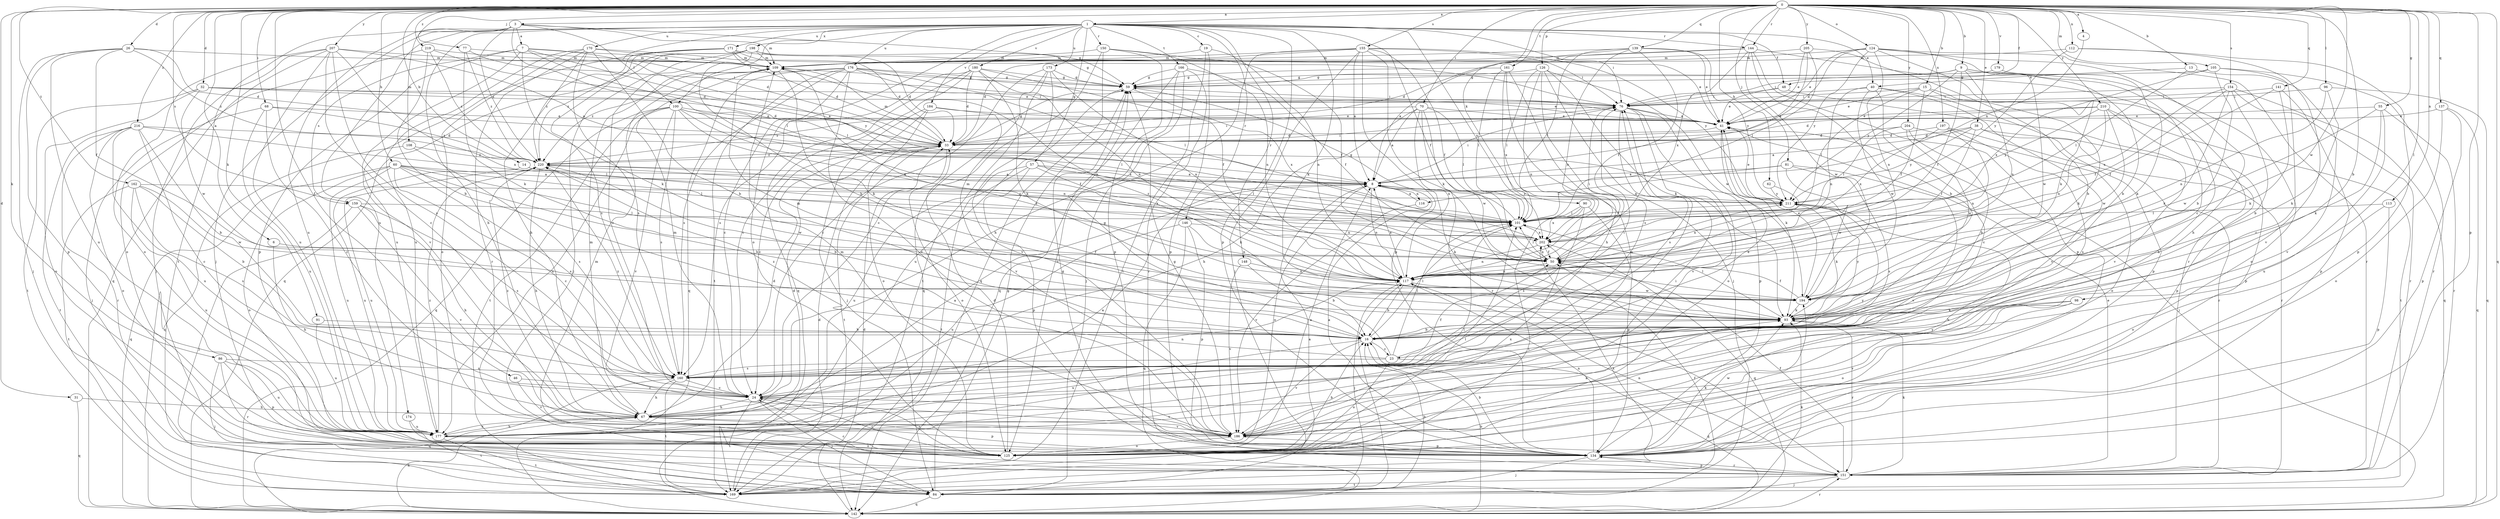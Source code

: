 strict digraph  {
0;
1;
3;
4;
6;
7;
8;
9;
13;
14;
15;
16;
19;
23;
24;
26;
31;
32;
33;
38;
40;
41;
46;
48;
50;
55;
57;
59;
60;
62;
67;
68;
70;
76;
77;
81;
84;
86;
90;
91;
93;
96;
98;
100;
101;
105;
108;
109;
112;
113;
116;
117;
124;
125;
126;
134;
137;
139;
141;
142;
144;
146;
148;
150;
151;
154;
155;
159;
160;
161;
162;
166;
169;
170;
171;
173;
174;
176;
177;
179;
180;
184;
186;
194;
197;
198;
202;
204;
205;
207;
210;
211;
216;
219;
220;
0 -> 1  [label=a];
0 -> 3  [label=a];
0 -> 4  [label=a];
0 -> 6  [label=a];
0 -> 9  [label=b];
0 -> 13  [label=b];
0 -> 14  [label=b];
0 -> 15  [label=b];
0 -> 16  [label=b];
0 -> 26  [label=d];
0 -> 31  [label=d];
0 -> 32  [label=d];
0 -> 38  [label=e];
0 -> 46  [label=f];
0 -> 48  [label=f];
0 -> 55  [label=g];
0 -> 60  [label=h];
0 -> 62  [label=h];
0 -> 68  [label=i];
0 -> 70  [label=i];
0 -> 77  [label=j];
0 -> 81  [label=j];
0 -> 86  [label=k];
0 -> 90  [label=k];
0 -> 91  [label=k];
0 -> 96  [label=l];
0 -> 98  [label=l];
0 -> 105  [label=m];
0 -> 112  [label=n];
0 -> 113  [label=n];
0 -> 124  [label=o];
0 -> 126  [label=p];
0 -> 134  [label=p];
0 -> 137  [label=q];
0 -> 139  [label=q];
0 -> 141  [label=q];
0 -> 142  [label=q];
0 -> 144  [label=r];
0 -> 154  [label=s];
0 -> 155  [label=s];
0 -> 159  [label=s];
0 -> 161  [label=t];
0 -> 162  [label=t];
0 -> 179  [label=v];
0 -> 194  [label=w];
0 -> 197  [label=x];
0 -> 204  [label=y];
0 -> 205  [label=y];
0 -> 207  [label=y];
0 -> 210  [label=y];
0 -> 216  [label=z];
0 -> 219  [label=z];
1 -> 19  [label=c];
1 -> 33  [label=d];
1 -> 40  [label=e];
1 -> 48  [label=f];
1 -> 50  [label=f];
1 -> 57  [label=g];
1 -> 67  [label=h];
1 -> 76  [label=i];
1 -> 84  [label=j];
1 -> 93  [label=k];
1 -> 100  [label=l];
1 -> 125  [label=o];
1 -> 134  [label=p];
1 -> 144  [label=r];
1 -> 146  [label=r];
1 -> 148  [label=r];
1 -> 150  [label=r];
1 -> 166  [label=t];
1 -> 170  [label=u];
1 -> 171  [label=u];
1 -> 173  [label=u];
1 -> 174  [label=u];
1 -> 176  [label=u];
1 -> 180  [label=v];
1 -> 184  [label=v];
1 -> 198  [label=x];
1 -> 202  [label=x];
3 -> 7  [label=a];
3 -> 59  [label=g];
3 -> 100  [label=l];
3 -> 101  [label=l];
3 -> 108  [label=m];
3 -> 109  [label=m];
3 -> 169  [label=t];
3 -> 177  [label=u];
3 -> 220  [label=z];
4 -> 116  [label=n];
6 -> 50  [label=f];
6 -> 67  [label=h];
7 -> 8  [label=a];
7 -> 93  [label=k];
7 -> 101  [label=l];
7 -> 109  [label=m];
7 -> 134  [label=p];
7 -> 159  [label=s];
7 -> 186  [label=v];
7 -> 211  [label=y];
8 -> 76  [label=i];
8 -> 93  [label=k];
8 -> 116  [label=n];
8 -> 117  [label=n];
8 -> 125  [label=o];
8 -> 211  [label=y];
9 -> 23  [label=c];
9 -> 50  [label=f];
9 -> 59  [label=g];
9 -> 76  [label=i];
9 -> 117  [label=n];
9 -> 125  [label=o];
9 -> 194  [label=w];
9 -> 211  [label=y];
13 -> 40  [label=e];
13 -> 101  [label=l];
13 -> 186  [label=v];
14 -> 8  [label=a];
14 -> 177  [label=u];
14 -> 202  [label=x];
15 -> 41  [label=e];
15 -> 50  [label=f];
15 -> 67  [label=h];
15 -> 76  [label=i];
15 -> 93  [label=k];
15 -> 101  [label=l];
16 -> 23  [label=c];
16 -> 101  [label=l];
16 -> 109  [label=m];
16 -> 177  [label=u];
16 -> 186  [label=v];
19 -> 109  [label=m];
19 -> 117  [label=n];
19 -> 134  [label=p];
19 -> 169  [label=t];
23 -> 59  [label=g];
23 -> 76  [label=i];
23 -> 101  [label=l];
23 -> 125  [label=o];
23 -> 142  [label=q];
23 -> 160  [label=s];
23 -> 220  [label=z];
24 -> 67  [label=h];
24 -> 84  [label=j];
24 -> 109  [label=m];
24 -> 117  [label=n];
24 -> 125  [label=o];
24 -> 169  [label=t];
24 -> 186  [label=v];
24 -> 211  [label=y];
26 -> 33  [label=d];
26 -> 50  [label=f];
26 -> 84  [label=j];
26 -> 109  [label=m];
26 -> 134  [label=p];
26 -> 177  [label=u];
26 -> 220  [label=z];
31 -> 67  [label=h];
31 -> 142  [label=q];
32 -> 33  [label=d];
32 -> 41  [label=e];
32 -> 76  [label=i];
32 -> 125  [label=o];
32 -> 169  [label=t];
32 -> 194  [label=w];
33 -> 59  [label=g];
33 -> 76  [label=i];
33 -> 109  [label=m];
33 -> 125  [label=o];
33 -> 169  [label=t];
33 -> 220  [label=z];
38 -> 8  [label=a];
38 -> 33  [label=d];
38 -> 50  [label=f];
38 -> 134  [label=p];
38 -> 151  [label=r];
38 -> 211  [label=y];
40 -> 24  [label=c];
40 -> 76  [label=i];
40 -> 117  [label=n];
40 -> 134  [label=p];
40 -> 186  [label=v];
40 -> 194  [label=w];
41 -> 33  [label=d];
41 -> 84  [label=j];
41 -> 93  [label=k];
46 -> 24  [label=c];
46 -> 186  [label=v];
48 -> 41  [label=e];
48 -> 76  [label=i];
48 -> 186  [label=v];
50 -> 76  [label=i];
50 -> 101  [label=l];
50 -> 117  [label=n];
50 -> 202  [label=x];
50 -> 211  [label=y];
55 -> 41  [label=e];
55 -> 93  [label=k];
55 -> 151  [label=r];
55 -> 177  [label=u];
55 -> 194  [label=w];
57 -> 8  [label=a];
57 -> 93  [label=k];
57 -> 101  [label=l];
57 -> 134  [label=p];
57 -> 169  [label=t];
57 -> 177  [label=u];
59 -> 76  [label=i];
59 -> 177  [label=u];
59 -> 202  [label=x];
60 -> 8  [label=a];
60 -> 16  [label=b];
60 -> 24  [label=c];
60 -> 101  [label=l];
60 -> 125  [label=o];
60 -> 142  [label=q];
60 -> 160  [label=s];
60 -> 177  [label=u];
60 -> 194  [label=w];
62 -> 117  [label=n];
62 -> 211  [label=y];
67 -> 8  [label=a];
67 -> 33  [label=d];
67 -> 109  [label=m];
67 -> 134  [label=p];
67 -> 177  [label=u];
67 -> 186  [label=v];
67 -> 220  [label=z];
68 -> 24  [label=c];
68 -> 41  [label=e];
68 -> 84  [label=j];
68 -> 177  [label=u];
68 -> 220  [label=z];
70 -> 8  [label=a];
70 -> 41  [label=e];
70 -> 67  [label=h];
70 -> 101  [label=l];
70 -> 117  [label=n];
70 -> 151  [label=r];
70 -> 194  [label=w];
70 -> 220  [label=z];
76 -> 41  [label=e];
76 -> 125  [label=o];
76 -> 134  [label=p];
76 -> 160  [label=s];
76 -> 186  [label=v];
77 -> 76  [label=i];
77 -> 93  [label=k];
77 -> 109  [label=m];
77 -> 220  [label=z];
81 -> 8  [label=a];
81 -> 101  [label=l];
81 -> 160  [label=s];
81 -> 186  [label=v];
81 -> 194  [label=w];
84 -> 16  [label=b];
84 -> 59  [label=g];
84 -> 93  [label=k];
84 -> 117  [label=n];
84 -> 142  [label=q];
86 -> 84  [label=j];
86 -> 134  [label=p];
86 -> 151  [label=r];
86 -> 160  [label=s];
86 -> 177  [label=u];
90 -> 101  [label=l];
90 -> 134  [label=p];
90 -> 160  [label=s];
90 -> 169  [label=t];
90 -> 202  [label=x];
91 -> 16  [label=b];
91 -> 177  [label=u];
93 -> 16  [label=b];
93 -> 101  [label=l];
93 -> 151  [label=r];
93 -> 211  [label=y];
96 -> 76  [label=i];
96 -> 93  [label=k];
96 -> 117  [label=n];
96 -> 142  [label=q];
98 -> 16  [label=b];
98 -> 93  [label=k];
98 -> 125  [label=o];
98 -> 186  [label=v];
100 -> 41  [label=e];
100 -> 50  [label=f];
100 -> 101  [label=l];
100 -> 117  [label=n];
100 -> 142  [label=q];
100 -> 160  [label=s];
100 -> 169  [label=t];
100 -> 177  [label=u];
100 -> 186  [label=v];
100 -> 202  [label=x];
101 -> 59  [label=g];
101 -> 202  [label=x];
101 -> 220  [label=z];
105 -> 16  [label=b];
105 -> 24  [label=c];
105 -> 59  [label=g];
105 -> 151  [label=r];
105 -> 202  [label=x];
108 -> 142  [label=q];
108 -> 160  [label=s];
108 -> 220  [label=z];
109 -> 59  [label=g];
109 -> 93  [label=k];
109 -> 117  [label=n];
112 -> 109  [label=m];
112 -> 134  [label=p];
112 -> 186  [label=v];
112 -> 211  [label=y];
113 -> 101  [label=l];
113 -> 125  [label=o];
113 -> 134  [label=p];
116 -> 8  [label=a];
116 -> 186  [label=v];
117 -> 8  [label=a];
117 -> 16  [label=b];
117 -> 84  [label=j];
117 -> 194  [label=w];
124 -> 16  [label=b];
124 -> 33  [label=d];
124 -> 41  [label=e];
124 -> 67  [label=h];
124 -> 93  [label=k];
124 -> 109  [label=m];
124 -> 117  [label=n];
124 -> 151  [label=r];
124 -> 211  [label=y];
125 -> 8  [label=a];
125 -> 16  [label=b];
125 -> 24  [label=c];
125 -> 33  [label=d];
125 -> 76  [label=i];
125 -> 101  [label=l];
125 -> 109  [label=m];
125 -> 211  [label=y];
126 -> 59  [label=g];
126 -> 84  [label=j];
126 -> 93  [label=k];
126 -> 101  [label=l];
126 -> 117  [label=n];
126 -> 160  [label=s];
126 -> 194  [label=w];
134 -> 8  [label=a];
134 -> 16  [label=b];
134 -> 59  [label=g];
134 -> 84  [label=j];
134 -> 93  [label=k];
134 -> 117  [label=n];
134 -> 151  [label=r];
134 -> 194  [label=w];
137 -> 41  [label=e];
137 -> 125  [label=o];
137 -> 134  [label=p];
137 -> 142  [label=q];
139 -> 8  [label=a];
139 -> 41  [label=e];
139 -> 50  [label=f];
139 -> 101  [label=l];
139 -> 109  [label=m];
139 -> 117  [label=n];
139 -> 211  [label=y];
141 -> 50  [label=f];
141 -> 76  [label=i];
141 -> 93  [label=k];
141 -> 134  [label=p];
142 -> 16  [label=b];
142 -> 33  [label=d];
142 -> 67  [label=h];
142 -> 151  [label=r];
144 -> 16  [label=b];
144 -> 33  [label=d];
144 -> 109  [label=m];
144 -> 134  [label=p];
144 -> 151  [label=r];
144 -> 194  [label=w];
144 -> 202  [label=x];
146 -> 117  [label=n];
146 -> 134  [label=p];
146 -> 142  [label=q];
146 -> 177  [label=u];
146 -> 202  [label=x];
148 -> 16  [label=b];
148 -> 117  [label=n];
148 -> 186  [label=v];
150 -> 24  [label=c];
150 -> 50  [label=f];
150 -> 109  [label=m];
150 -> 117  [label=n];
150 -> 134  [label=p];
150 -> 142  [label=q];
151 -> 24  [label=c];
151 -> 41  [label=e];
151 -> 50  [label=f];
151 -> 84  [label=j];
151 -> 93  [label=k];
151 -> 117  [label=n];
151 -> 134  [label=p];
151 -> 169  [label=t];
154 -> 16  [label=b];
154 -> 50  [label=f];
154 -> 76  [label=i];
154 -> 93  [label=k];
154 -> 142  [label=q];
154 -> 151  [label=r];
154 -> 202  [label=x];
155 -> 8  [label=a];
155 -> 33  [label=d];
155 -> 50  [label=f];
155 -> 67  [label=h];
155 -> 76  [label=i];
155 -> 84  [label=j];
155 -> 93  [label=k];
155 -> 109  [label=m];
155 -> 134  [label=p];
155 -> 211  [label=y];
159 -> 67  [label=h];
159 -> 84  [label=j];
159 -> 101  [label=l];
159 -> 160  [label=s];
159 -> 186  [label=v];
160 -> 24  [label=c];
160 -> 41  [label=e];
160 -> 50  [label=f];
160 -> 67  [label=h];
160 -> 142  [label=q];
160 -> 169  [label=t];
160 -> 220  [label=z];
161 -> 59  [label=g];
161 -> 67  [label=h];
161 -> 101  [label=l];
161 -> 177  [label=u];
161 -> 202  [label=x];
162 -> 16  [label=b];
162 -> 160  [label=s];
162 -> 169  [label=t];
162 -> 177  [label=u];
162 -> 194  [label=w];
162 -> 211  [label=y];
166 -> 50  [label=f];
166 -> 59  [label=g];
166 -> 84  [label=j];
166 -> 125  [label=o];
166 -> 142  [label=q];
166 -> 151  [label=r];
169 -> 8  [label=a];
169 -> 33  [label=d];
169 -> 50  [label=f];
169 -> 202  [label=x];
170 -> 16  [label=b];
170 -> 33  [label=d];
170 -> 67  [label=h];
170 -> 109  [label=m];
170 -> 125  [label=o];
170 -> 151  [label=r];
170 -> 160  [label=s];
170 -> 177  [label=u];
171 -> 33  [label=d];
171 -> 41  [label=e];
171 -> 76  [label=i];
171 -> 109  [label=m];
171 -> 160  [label=s];
171 -> 177  [label=u];
171 -> 220  [label=z];
173 -> 24  [label=c];
173 -> 59  [label=g];
173 -> 117  [label=n];
173 -> 142  [label=q];
173 -> 169  [label=t];
173 -> 186  [label=v];
174 -> 169  [label=t];
174 -> 177  [label=u];
176 -> 24  [label=c];
176 -> 41  [label=e];
176 -> 59  [label=g];
176 -> 76  [label=i];
176 -> 101  [label=l];
176 -> 142  [label=q];
176 -> 160  [label=s];
176 -> 169  [label=t];
176 -> 186  [label=v];
176 -> 220  [label=z];
177 -> 8  [label=a];
177 -> 33  [label=d];
177 -> 67  [label=h];
177 -> 76  [label=i];
177 -> 101  [label=l];
177 -> 125  [label=o];
177 -> 169  [label=t];
177 -> 220  [label=z];
179 -> 59  [label=g];
179 -> 93  [label=k];
180 -> 24  [label=c];
180 -> 33  [label=d];
180 -> 50  [label=f];
180 -> 59  [label=g];
180 -> 93  [label=k];
180 -> 117  [label=n];
180 -> 142  [label=q];
180 -> 160  [label=s];
184 -> 24  [label=c];
184 -> 41  [label=e];
184 -> 84  [label=j];
184 -> 125  [label=o];
184 -> 186  [label=v];
186 -> 59  [label=g];
186 -> 93  [label=k];
186 -> 109  [label=m];
186 -> 125  [label=o];
186 -> 134  [label=p];
186 -> 202  [label=x];
194 -> 41  [label=e];
194 -> 50  [label=f];
194 -> 93  [label=k];
194 -> 109  [label=m];
197 -> 33  [label=d];
197 -> 117  [label=n];
197 -> 151  [label=r];
197 -> 160  [label=s];
197 -> 202  [label=x];
198 -> 16  [label=b];
198 -> 24  [label=c];
198 -> 33  [label=d];
198 -> 59  [label=g];
198 -> 84  [label=j];
198 -> 109  [label=m];
198 -> 142  [label=q];
198 -> 220  [label=z];
202 -> 50  [label=f];
202 -> 117  [label=n];
202 -> 142  [label=q];
204 -> 16  [label=b];
204 -> 33  [label=d];
204 -> 101  [label=l];
204 -> 125  [label=o];
204 -> 194  [label=w];
205 -> 8  [label=a];
205 -> 16  [label=b];
205 -> 41  [label=e];
205 -> 101  [label=l];
205 -> 109  [label=m];
207 -> 8  [label=a];
207 -> 24  [label=c];
207 -> 84  [label=j];
207 -> 109  [label=m];
207 -> 117  [label=n];
207 -> 125  [label=o];
207 -> 142  [label=q];
207 -> 160  [label=s];
207 -> 177  [label=u];
210 -> 33  [label=d];
210 -> 41  [label=e];
210 -> 117  [label=n];
210 -> 134  [label=p];
210 -> 169  [label=t];
210 -> 194  [label=w];
210 -> 211  [label=y];
211 -> 8  [label=a];
211 -> 41  [label=e];
211 -> 93  [label=k];
211 -> 101  [label=l];
216 -> 16  [label=b];
216 -> 24  [label=c];
216 -> 33  [label=d];
216 -> 101  [label=l];
216 -> 125  [label=o];
216 -> 151  [label=r];
216 -> 169  [label=t];
216 -> 177  [label=u];
219 -> 16  [label=b];
219 -> 33  [label=d];
219 -> 109  [label=m];
219 -> 125  [label=o];
219 -> 220  [label=z];
220 -> 8  [label=a];
220 -> 16  [label=b];
220 -> 67  [label=h];
220 -> 76  [label=i];
220 -> 177  [label=u];
220 -> 202  [label=x];
}
